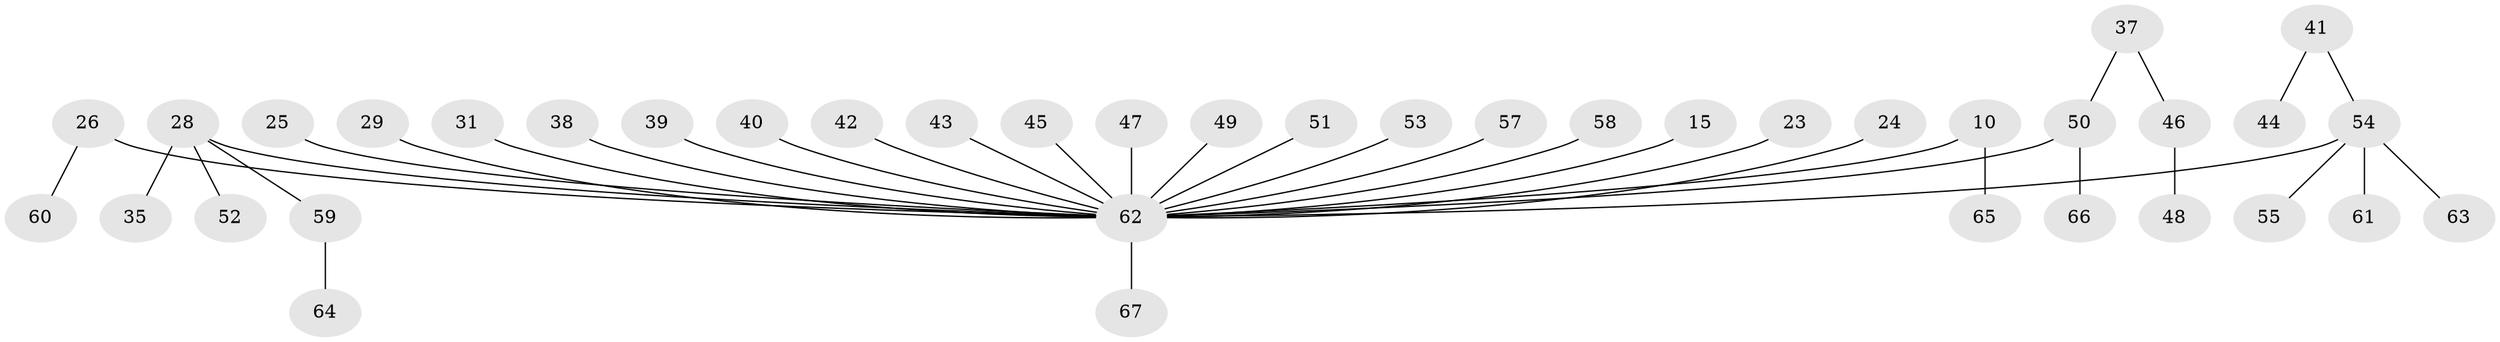 // original degree distribution, {6: 0.04477611940298507, 1: 0.5373134328358209, 5: 0.029850746268656716, 3: 0.14925373134328357, 4: 0.04477611940298507, 2: 0.19402985074626866}
// Generated by graph-tools (version 1.1) at 2025/56/03/04/25 21:56:57]
// undirected, 40 vertices, 39 edges
graph export_dot {
graph [start="1"]
  node [color=gray90,style=filled];
  10;
  15;
  23;
  24;
  25;
  26;
  28;
  29;
  31;
  35;
  37;
  38;
  39;
  40;
  41 [super="+30"];
  42;
  43;
  44;
  45;
  46;
  47;
  48;
  49;
  50 [super="+36"];
  51;
  52;
  53;
  54 [super="+34"];
  55;
  57;
  58;
  59;
  60;
  61;
  62 [super="+56+17+33+22"];
  63;
  64;
  65;
  66;
  67;
  10 -- 65;
  10 -- 62;
  15 -- 62;
  23 -- 62;
  24 -- 62;
  25 -- 62;
  26 -- 60;
  26 -- 62;
  28 -- 35;
  28 -- 52;
  28 -- 59;
  28 -- 62;
  29 -- 62;
  31 -- 62;
  37 -- 46;
  37 -- 50;
  38 -- 62;
  39 -- 62;
  40 -- 62;
  41 -- 44;
  41 -- 54;
  42 -- 62;
  43 -- 62;
  45 -- 62;
  46 -- 48;
  47 -- 62;
  49 -- 62;
  50 -- 66;
  50 -- 62;
  51 -- 62;
  53 -- 62;
  54 -- 63;
  54 -- 55;
  54 -- 61;
  54 -- 62;
  57 -- 62;
  58 -- 62;
  59 -- 64;
  62 -- 67;
}
